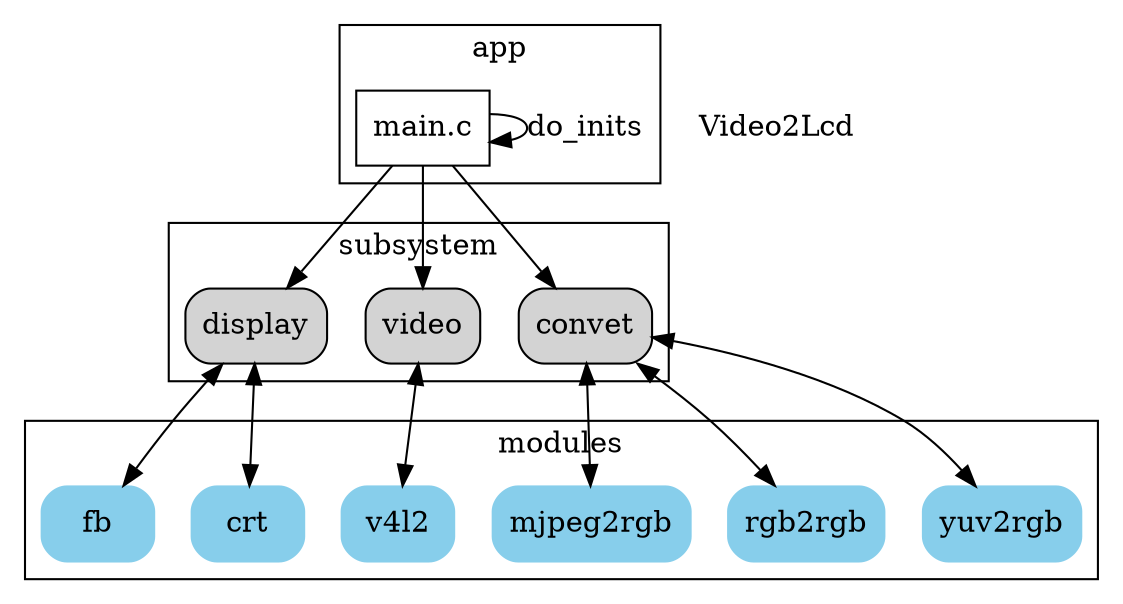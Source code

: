 /*
 * Video2Lcd version 2 dot file
 *
 * Usage(graphviz must be install):
 * dot -Tpng block.dot -o block.png
 */
digraph video2lcd {
node [shape="record"]
/* edge [style="dashed"] */

subgraph cluster_0 {
	label = "app";
	main [label = "main.c"];
}

subgraph cluster_1 {
	label = "subsystem";
	node [shape = "Mrecord", style = "filled"];
	display;
	video;
	convet;
}

subgraph cluster_2 {
	label = "modules";
	node [shape = "Mrecord", color = "skyblue", style = "filled"];
	fb;
	crt;
	v4l2;
	mjpeg2rgb;
	rgb2rgb;
	yuv2rgb;
}

main -> main [label = "do_inits"];
main -> display;
main -> video;
main -> convet;

display -> fb [dir = both];
display -> crt [dir = both];

video -> v4l2 [dir = both];

convet -> mjpeg2rgb [dir = both];
convet -> yuv2rgb [dir = both];
convet -> rgb2rgb [dir = both];

"Video2Lcd" [shape = "plaintext"];
}
